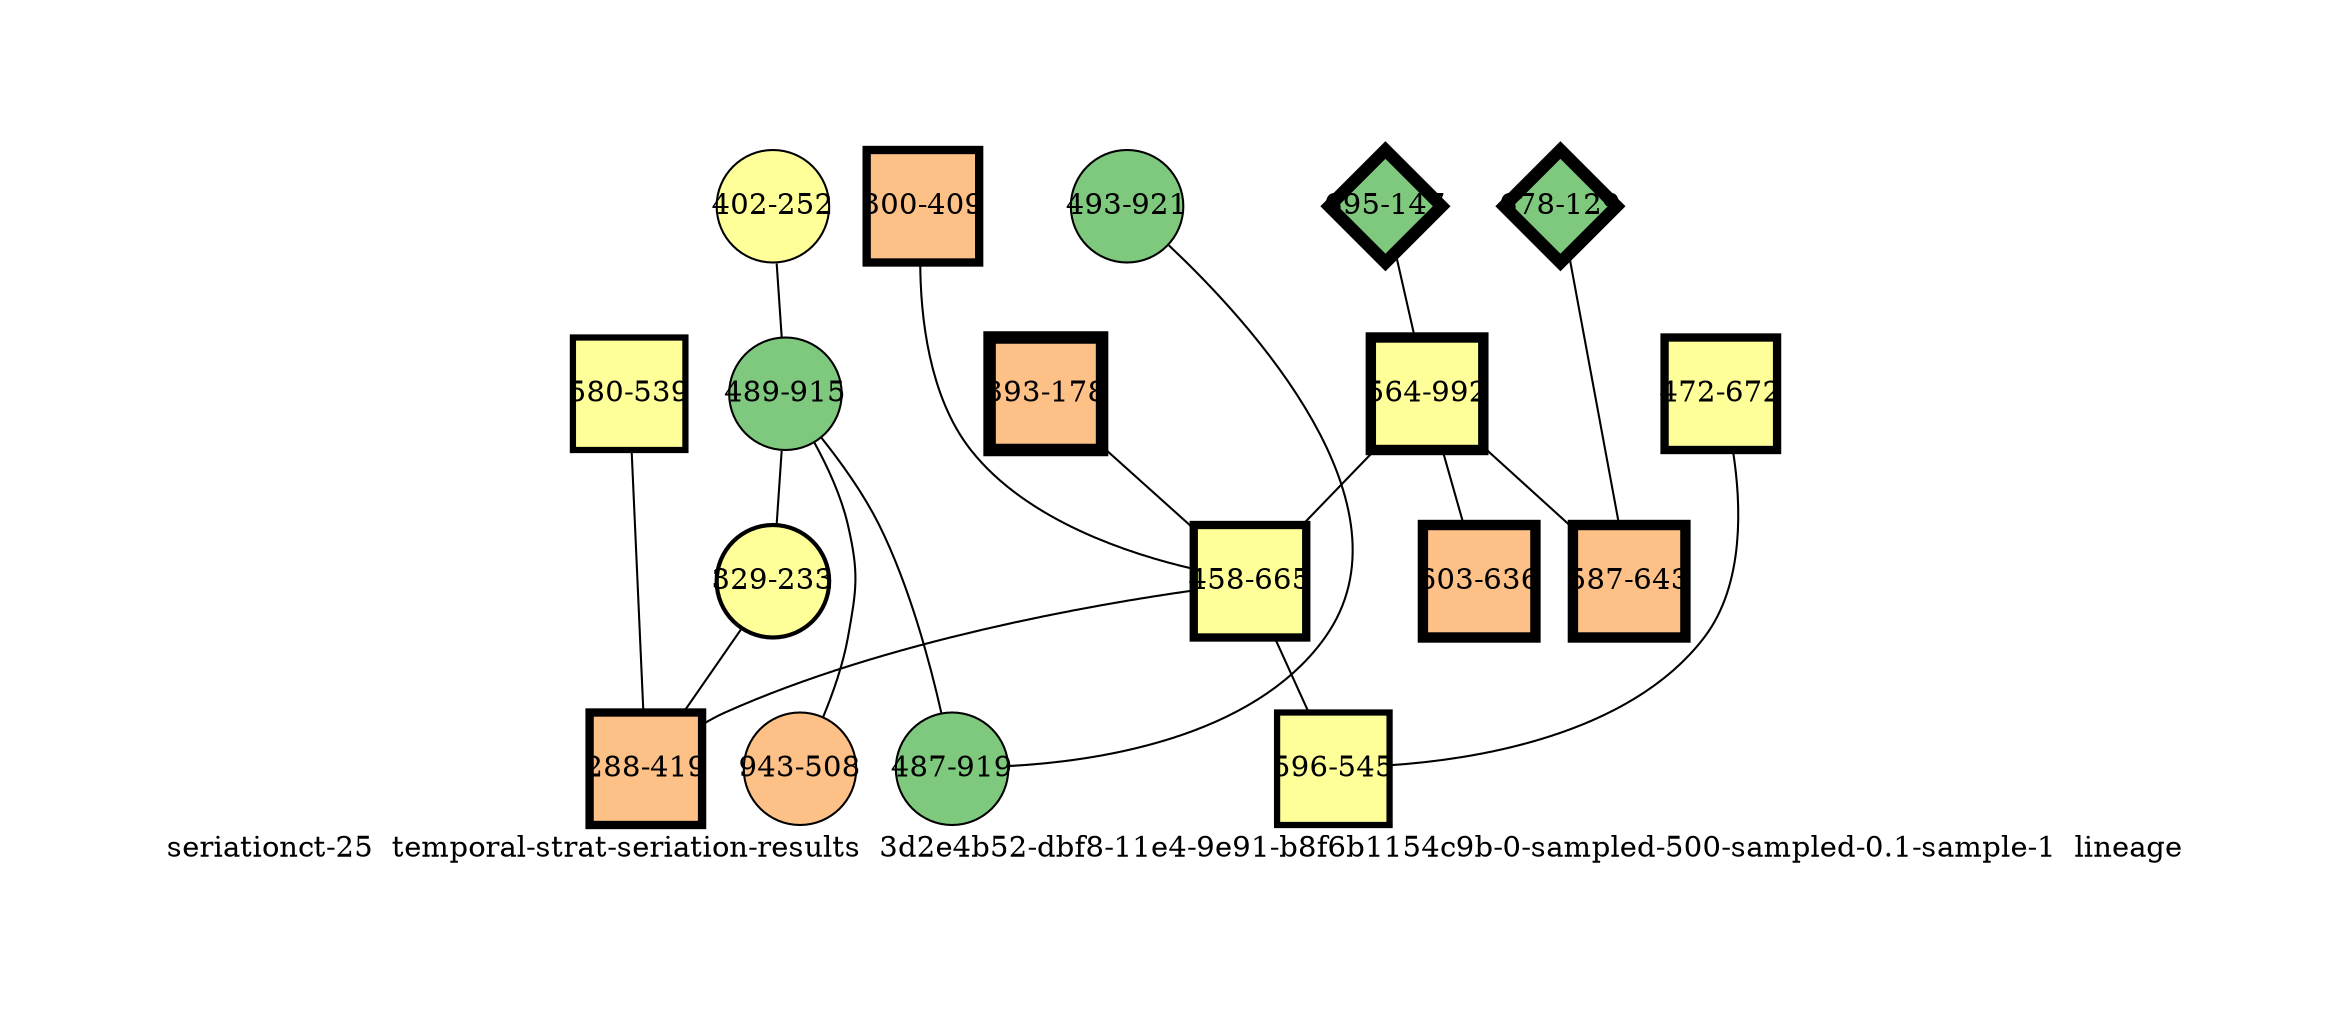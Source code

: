 strict graph "seriationct-25  temporal-strat-seriation-results  3d2e4b52-dbf8-11e4-9e91-b8f6b1154c9b-0-sampled-500-sampled-0.1-sample-1  lineage" {
labelloc=b;
ratio=auto;
pad="1.0";
label="seriationct-25  temporal-strat-seriation-results  3d2e4b52-dbf8-11e4-9e91-b8f6b1154c9b-0-sampled-500-sampled-0.1-sample-1  lineage";
node [width="0.75", style=filled, fixedsize=true, height="0.75", shape=circle, label=""];
0 [xCoordinate="409.0", appears_in_slice=4, yCoordinate="300.0", colorscheme=accent6, lineage_id=1, short_label="300-409", label="300-409", shape=square, cluster_id=2, fillcolor=3, size="500.0", id=10, penwidth="4.0"];
1 [xCoordinate="921.0", appears_in_slice=1, yCoordinate="493.0", colorscheme=accent6, lineage_id=0, short_label="493-921", label="493-921", shape=circle, cluster_id=0, fillcolor=1, size="500.0", id=0, penwidth="1.0"];
2 [xCoordinate="252.0", appears_in_slice=1, yCoordinate="402.0", colorscheme=accent6, lineage_id=0, short_label="402-252", label="402-252", shape=circle, cluster_id=3, fillcolor=4, size="500.0", id=2, penwidth="1.0"];
3 [xCoordinate="147.0", appears_in_slice=6, yCoordinate="695.0", colorscheme=accent6, lineage_id=2, short_label="695-147", label="695-147", shape=diamond, cluster_id=0, fillcolor=1, size="500.0", id=5, penwidth="6.0"];
4 [xCoordinate="992.0", appears_in_slice=5, yCoordinate="564.0", colorscheme=accent6, lineage_id=1, short_label="564-992", label="564-992", shape=square, cluster_id=3, fillcolor=4, size="500.0", id=4, penwidth="5.0"];
5 [xCoordinate="915.0", appears_in_slice=1, yCoordinate="489.0", colorscheme=accent6, lineage_id=0, short_label="489-915", label="489-915", shape=circle, cluster_id=0, fillcolor=1, size="500.0", id=11, penwidth="1.0"];
6 [xCoordinate="636.0", appears_in_slice=5, yCoordinate="603.0", colorscheme=accent6, lineage_id=1, short_label="603-636", label="603-636", shape=square, cluster_id=2, fillcolor=3, size="500.0", id=6, penwidth="5.0"];
7 [xCoordinate="129.0", appears_in_slice=6, yCoordinate="678.0", colorscheme=accent6, lineage_id=2, short_label="678-129", label="678-129", shape=diamond, cluster_id=0, fillcolor=1, size="500.0", id=7, penwidth="6.0"];
8 [xCoordinate="539.0", appears_in_slice=3, yCoordinate="580.0", colorscheme=accent6, lineage_id=1, short_label="580-539", label="580-539", shape=square, cluster_id=3, fillcolor=4, size="500.0", id=12, penwidth="3.0"];
9 [xCoordinate="233.0", appears_in_slice=2, yCoordinate="329.0", colorscheme=accent6, lineage_id=0, short_label="329-233", label="329-233", shape=circle, cluster_id=3, fillcolor=4, size="500.0", id=9, penwidth="2.0"];
10 [xCoordinate="178.0", appears_in_slice=6, yCoordinate="393.0", colorscheme=accent6, lineage_id=1, short_label="393-178", label="393-178", shape=square, cluster_id=2, fillcolor=3, size="500.0", id=8, penwidth="6.0"];
11 [xCoordinate="665.0", appears_in_slice=4, yCoordinate="458.0", colorscheme=accent6, lineage_id=1, short_label="458-665", label="458-665", shape=square, cluster_id=3, fillcolor=4, size="500.0", id=3, penwidth="4.0"];
12 [xCoordinate="672.0", appears_in_slice=4, yCoordinate="472.0", colorscheme=accent6, lineage_id=1, short_label="472-672", label="472-672", shape=square, cluster_id=3, fillcolor=4, size="500.0", id=13, penwidth="4.0"];
13 [xCoordinate="419.0", appears_in_slice=4, yCoordinate="288.0", colorscheme=accent6, lineage_id=1, short_label="288-419", label="288-419", shape=square, cluster_id=2, fillcolor=3, size="500.0", id=1, penwidth="4.0"];
14 [xCoordinate="508.0", appears_in_slice=1, yCoordinate="943.0", colorscheme=accent6, lineage_id=0, short_label="943-508", label="943-508", shape=circle, cluster_id=2, fillcolor=3, size="500.0", id=15, penwidth="1.0"];
15 [xCoordinate="643.0", appears_in_slice=5, yCoordinate="587.0", colorscheme=accent6, lineage_id=1, short_label="587-643", label="587-643", shape=square, cluster_id=2, fillcolor=3, size="500.0", id=14, penwidth="5.0"];
16 [xCoordinate="919.0", appears_in_slice=1, yCoordinate="487.0", colorscheme=accent6, lineage_id=0, short_label="487-919", label="487-919", shape=circle, cluster_id=0, fillcolor=1, size="500.0", id=16, penwidth="1.0"];
17 [xCoordinate="545.0", appears_in_slice=3, yCoordinate="596.0", colorscheme=accent6, lineage_id=1, short_label="596-545", label="596-545", shape=square, cluster_id=3, fillcolor=4, size="500.0", id=17, penwidth="3.0"];
0 -- 11  [inverseweight="3.80803887753", weight="0.262602360995"];
1 -- 16  [inverseweight="12.6673647985", weight="0.078943017424"];
2 -- 5  [inverseweight="1.39789200263", weight="0.715362844995"];
3 -- 4  [inverseweight="1.40872459518", weight="0.709861958412"];
4 -- 11  [inverseweight="3.48484944486", weight="0.286956442688"];
4 -- 6  [inverseweight="1.85230926864", weight="0.539866650202"];
4 -- 15  [inverseweight="2.52563909281", weight="0.395939389301"];
5 -- 16  [inverseweight="2.21247601689", weight="0.451982300538"];
5 -- 9  [inverseweight="2.2426260343", weight="0.445905819653"];
5 -- 14  [inverseweight="2.39946872046", weight="0.41675892312"];
7 -- 15  [inverseweight="1.54491797754", weight="0.647283554557"];
8 -- 13  [inverseweight="2.69707407501", weight="0.37077216724"];
9 -- 13  [inverseweight="1.59434690194", weight="0.627216071223"];
10 -- 11  [inverseweight="2.70211063229", weight="0.370081072199"];
11 -- 17  [inverseweight="3.68005369974", weight="0.271735165188"];
11 -- 13  [inverseweight="3.56126801436", weight="0.280798860397"];
12 -- 17  [inverseweight="2.56988752054", weight="0.38912208881"];
}
